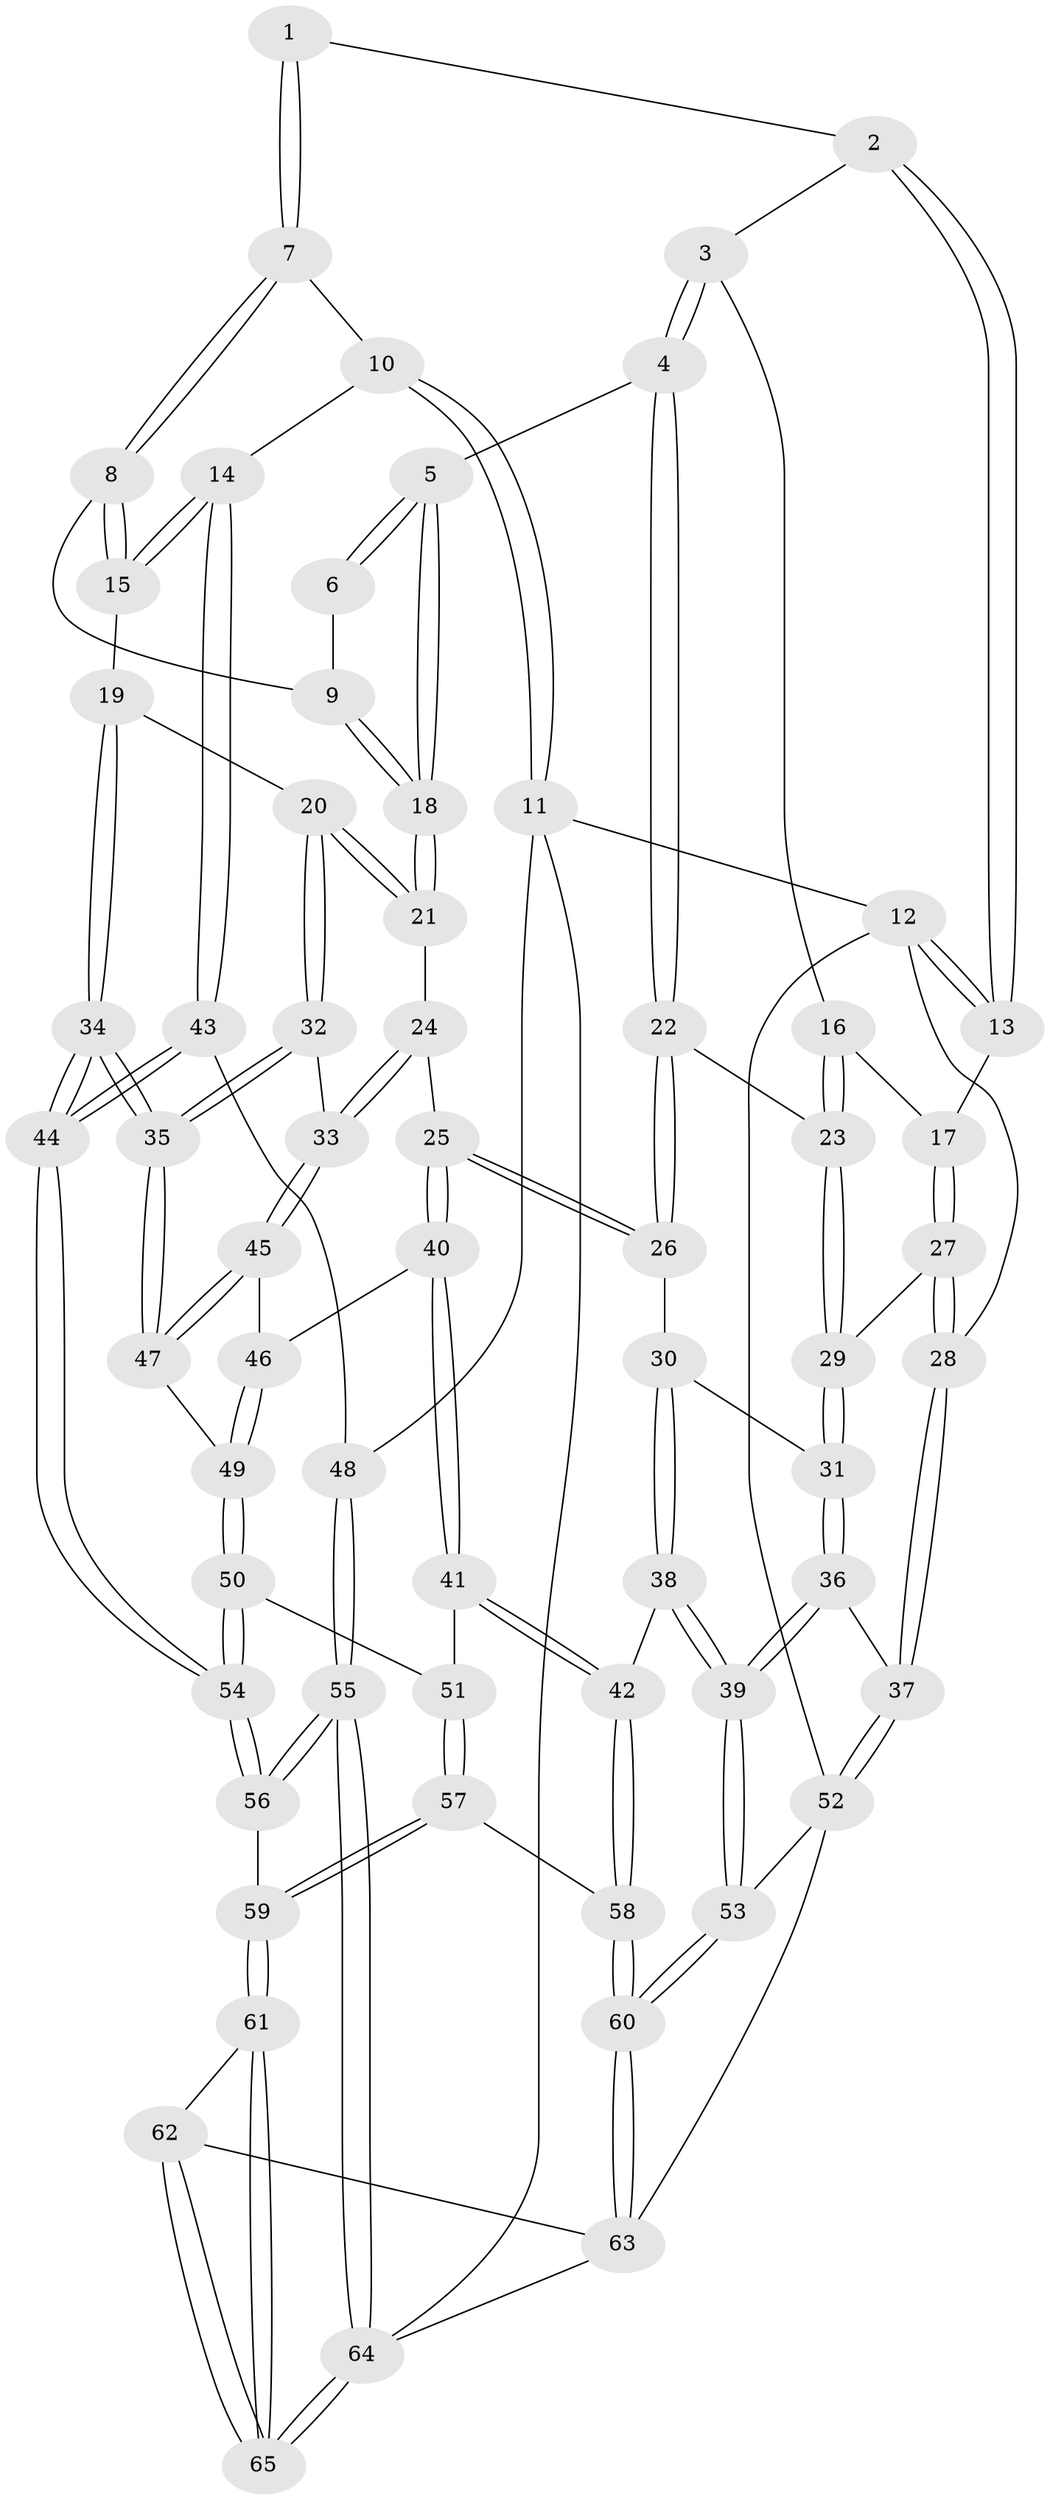 // Generated by graph-tools (version 1.1) at 2025/27/03/09/25 03:27:14]
// undirected, 65 vertices, 159 edges
graph export_dot {
graph [start="1"]
  node [color=gray90,style=filled];
  1 [pos="+0.5613659066554074+0"];
  2 [pos="+0.3388335996111951+0"];
  3 [pos="+0.35163088307153734+0.023595792035072772"];
  4 [pos="+0.3870214775772775+0.1768515152089176"];
  5 [pos="+0.46117331646268434+0.18088813064127082"];
  6 [pos="+0.4794567461358978+0.13493413468459928"];
  7 [pos="+0.6057740392742159+0"];
  8 [pos="+0.6485179227053112+0.0188874363478128"];
  9 [pos="+0.5556200992340145+0.1593450316003433"];
  10 [pos="+0.9098032424888467+0"];
  11 [pos="+1+0"];
  12 [pos="+0+0"];
  13 [pos="+0.05374669453852305+0"];
  14 [pos="+0.8780462764106741+0.2854842017489954"];
  15 [pos="+0.7837578012509583+0.25144535524056516"];
  16 [pos="+0.24796752533688643+0.20386018200591866"];
  17 [pos="+0.14089928387504688+0.16358670811321335"];
  18 [pos="+0.5258546924340142+0.20795160726686027"];
  19 [pos="+0.7097128351484513+0.2876348554813197"];
  20 [pos="+0.6256969792621779+0.31238462457007815"];
  21 [pos="+0.540023408303167+0.2827367743152623"];
  22 [pos="+0.3518418951440872+0.263832172259424"];
  23 [pos="+0.29122692619737856+0.24676798078850296"];
  24 [pos="+0.4856512203239995+0.3124983521258733"];
  25 [pos="+0.4164205471631584+0.3378112809155463"];
  26 [pos="+0.371670977759995+0.31058738602790426"];
  27 [pos="+0.11052447187622635+0.24743770335252177"];
  28 [pos="+0+0.3190965963884971"];
  29 [pos="+0.1595250116658824+0.33676048336480696"];
  30 [pos="+0.29629249734174457+0.372160512908219"];
  31 [pos="+0.15954055413185655+0.336919550608845"];
  32 [pos="+0.5992540904313086+0.3987646523605241"];
  33 [pos="+0.546365171435692+0.4200337879495765"];
  34 [pos="+0.6604295700636085+0.5383486407428955"];
  35 [pos="+0.6556874327294181+0.535946756108665"];
  36 [pos="+0.12950853307929522+0.4188067333671431"];
  37 [pos="+0+0.38656855366285353"];
  38 [pos="+0.25206290704720574+0.5807996733261913"];
  39 [pos="+0.20442342324305265+0.5823496761531407"];
  40 [pos="+0.43914625112751793+0.46660471375313467"];
  41 [pos="+0.38044315633651915+0.5455080888731895"];
  42 [pos="+0.2574382368355527+0.5823086639327093"];
  43 [pos="+0.9764551423366731+0.35084198420861246"];
  44 [pos="+0.722146659642321+0.5863358456400184"];
  45 [pos="+0.5240242849275865+0.4386896170822855"];
  46 [pos="+0.4560348492396179+0.4673426144469526"];
  47 [pos="+0.6523270427896611+0.5358236298147814"];
  48 [pos="+1+0.36109975325120436"];
  49 [pos="+0.579345921812604+0.5418607680681042"];
  50 [pos="+0.4870333543429293+0.6207630053410584"];
  51 [pos="+0.48181485087076287+0.6236094410725547"];
  52 [pos="+0+0.7269370949464403"];
  53 [pos="+0+0.7377119540391456"];
  54 [pos="+0.7214570381912777+0.6374210801825259"];
  55 [pos="+1+0.8347465160621347"];
  56 [pos="+0.7271739778857602+0.7047632936882499"];
  57 [pos="+0.5000166251704465+0.719372453790121"];
  58 [pos="+0.3658957184870717+0.7798756789241672"];
  59 [pos="+0.6562552842945835+0.7903956209121089"];
  60 [pos="+0.3056569622949154+1"];
  61 [pos="+0.6523623703839911+0.8227323212696299"];
  62 [pos="+0.34347747011107543+1"];
  63 [pos="+0.3197206365107967+1"];
  64 [pos="+1+1"];
  65 [pos="+1+1"];
  1 -- 2;
  1 -- 7;
  1 -- 7;
  2 -- 3;
  2 -- 13;
  2 -- 13;
  3 -- 4;
  3 -- 4;
  3 -- 16;
  4 -- 5;
  4 -- 22;
  4 -- 22;
  5 -- 6;
  5 -- 6;
  5 -- 18;
  5 -- 18;
  6 -- 9;
  7 -- 8;
  7 -- 8;
  7 -- 10;
  8 -- 9;
  8 -- 15;
  8 -- 15;
  9 -- 18;
  9 -- 18;
  10 -- 11;
  10 -- 11;
  10 -- 14;
  11 -- 12;
  11 -- 48;
  11 -- 64;
  12 -- 13;
  12 -- 13;
  12 -- 28;
  12 -- 52;
  13 -- 17;
  14 -- 15;
  14 -- 15;
  14 -- 43;
  14 -- 43;
  15 -- 19;
  16 -- 17;
  16 -- 23;
  16 -- 23;
  17 -- 27;
  17 -- 27;
  18 -- 21;
  18 -- 21;
  19 -- 20;
  19 -- 34;
  19 -- 34;
  20 -- 21;
  20 -- 21;
  20 -- 32;
  20 -- 32;
  21 -- 24;
  22 -- 23;
  22 -- 26;
  22 -- 26;
  23 -- 29;
  23 -- 29;
  24 -- 25;
  24 -- 33;
  24 -- 33;
  25 -- 26;
  25 -- 26;
  25 -- 40;
  25 -- 40;
  26 -- 30;
  27 -- 28;
  27 -- 28;
  27 -- 29;
  28 -- 37;
  28 -- 37;
  29 -- 31;
  29 -- 31;
  30 -- 31;
  30 -- 38;
  30 -- 38;
  31 -- 36;
  31 -- 36;
  32 -- 33;
  32 -- 35;
  32 -- 35;
  33 -- 45;
  33 -- 45;
  34 -- 35;
  34 -- 35;
  34 -- 44;
  34 -- 44;
  35 -- 47;
  35 -- 47;
  36 -- 37;
  36 -- 39;
  36 -- 39;
  37 -- 52;
  37 -- 52;
  38 -- 39;
  38 -- 39;
  38 -- 42;
  39 -- 53;
  39 -- 53;
  40 -- 41;
  40 -- 41;
  40 -- 46;
  41 -- 42;
  41 -- 42;
  41 -- 51;
  42 -- 58;
  42 -- 58;
  43 -- 44;
  43 -- 44;
  43 -- 48;
  44 -- 54;
  44 -- 54;
  45 -- 46;
  45 -- 47;
  45 -- 47;
  46 -- 49;
  46 -- 49;
  47 -- 49;
  48 -- 55;
  48 -- 55;
  49 -- 50;
  49 -- 50;
  50 -- 51;
  50 -- 54;
  50 -- 54;
  51 -- 57;
  51 -- 57;
  52 -- 53;
  52 -- 63;
  53 -- 60;
  53 -- 60;
  54 -- 56;
  54 -- 56;
  55 -- 56;
  55 -- 56;
  55 -- 64;
  55 -- 64;
  56 -- 59;
  57 -- 58;
  57 -- 59;
  57 -- 59;
  58 -- 60;
  58 -- 60;
  59 -- 61;
  59 -- 61;
  60 -- 63;
  60 -- 63;
  61 -- 62;
  61 -- 65;
  61 -- 65;
  62 -- 63;
  62 -- 65;
  62 -- 65;
  63 -- 64;
  64 -- 65;
  64 -- 65;
}

